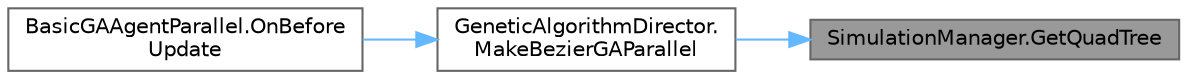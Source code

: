 digraph "SimulationManager.GetQuadTree"
{
 // LATEX_PDF_SIZE
  bgcolor="transparent";
  edge [fontname=Helvetica,fontsize=10,labelfontname=Helvetica,labelfontsize=10];
  node [fontname=Helvetica,fontsize=10,shape=box,height=0.2,width=0.4];
  rankdir="RL";
  Node1 [id="Node000001",label="SimulationManager.GetQuadTree",height=0.2,width=0.4,color="gray40", fillcolor="grey60", style="filled", fontcolor="black",tooltip="Getter for _quadTree."];
  Node1 -> Node2 [id="edge1_Node000001_Node000002",dir="back",color="steelblue1",style="solid",tooltip=" "];
  Node2 [id="Node000002",label="GeneticAlgorithmDirector.\lMakeBezierGAParallel",height=0.2,width=0.4,color="grey40", fillcolor="white", style="filled",URL="$class_genetic_algorithm_director.html#ac3406227840b0967c05e87ab248f4e08",tooltip="Make parallel GA with BezierIndividualStruct individual."];
  Node2 -> Node3 [id="edge2_Node000002_Node000003",dir="back",color="steelblue1",style="solid",tooltip=" "];
  Node3 [id="Node000003",label="BasicGAAgentParallel.OnBefore\lUpdate",height=0.2,width=0.4,color="grey40", fillcolor="white", style="filled",URL="$class_basic_g_a_agent_parallel.html#ad1de461fd921e42f72037b2df6084636",tooltip="Scheduling GA and checking for destination arrival."];
}
